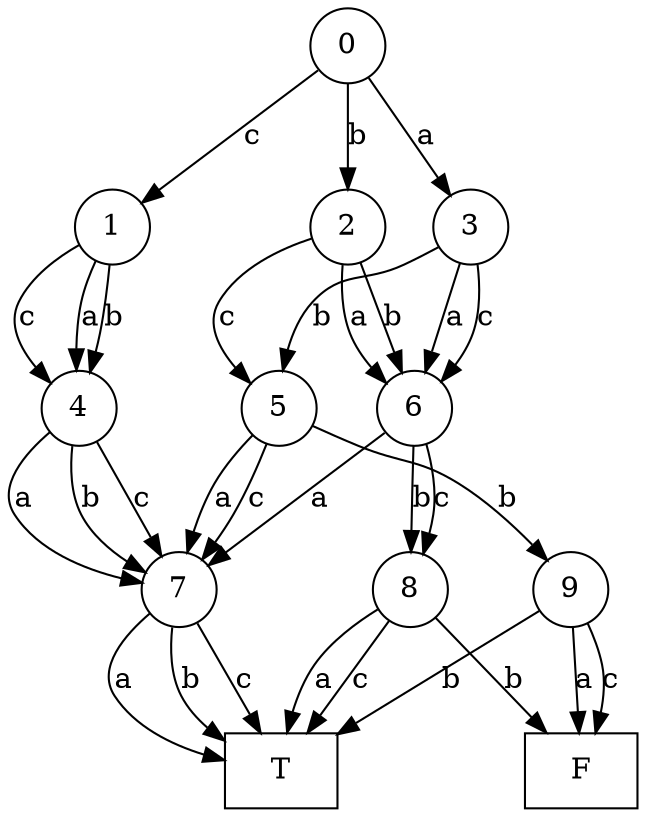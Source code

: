 digraph minimized_automaton {
  
  node [shape = circle];
  0 1 2 3 4 5 6 7 8 9;
  node [shape = box];
  T F;
  0 -> 3 [label = "a"];
  0 -> 2 [label = "b"];
  0 -> 1 [label = "c"];
  3 -> 5 [label = "b"];
  3 -> 6 [label = "a"];
  3 -> 6 [label = "c"];
  2 -> 6 [label = "a"];
  2 -> 6 [label = "b"];
  2 -> 5 [label = "c"];
  1 -> 4 [label = "c"];
  1 -> 4 [label = "a"];
  1 -> 4 [label = "b"];
  6 -> 8 [label = "b"];
  6 -> 8 [label = "c"];
  6 -> 7 [label = "a"];
  5 -> 9 [label = "b"];
  5 -> 7 [label = "a"];
  5 -> 7 [label = "c"];
  4 -> 7 [label = "a"];
  4 -> 7 [label = "b"];
  4 -> 7 [label = "c"];
  8 -> F [label = "b"];
  8 -> T [label = "a"];
  8 -> T [label = "c"];
  9 -> F [label = "a"];
  9 -> F [label = "c"];
  9 -> T [label = "b"];
  7 -> T [label = "a"];
  7 -> T [label = "b"];
  7 -> T [label = "c"];
}